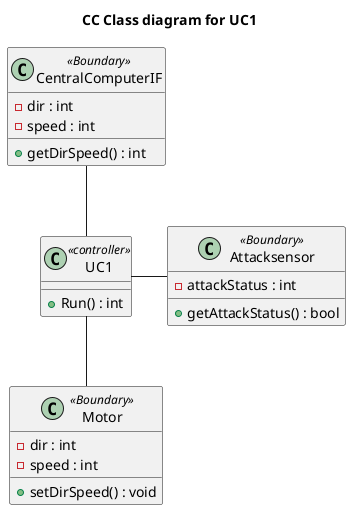 @startuml
title CC Class diagram for UC1


class UC1 <<controller>>{
    +Run() : int
}

class Attacksensor<<Boundary>>{
    -attackStatus : int
    +getAttackStatus() : bool 
}

class Motor <<Boundary>>{
    -dir : int
    -speed : int
    +setDirSpeed() : void
}
class CentralComputerIF <<Boundary>>{
    -dir : int
    -speed : int
    +getDirSpeed() : int
}

CentralComputerIF -- UC1
UC1 -- Motor
UC1 - Attacksensor

@enduml

